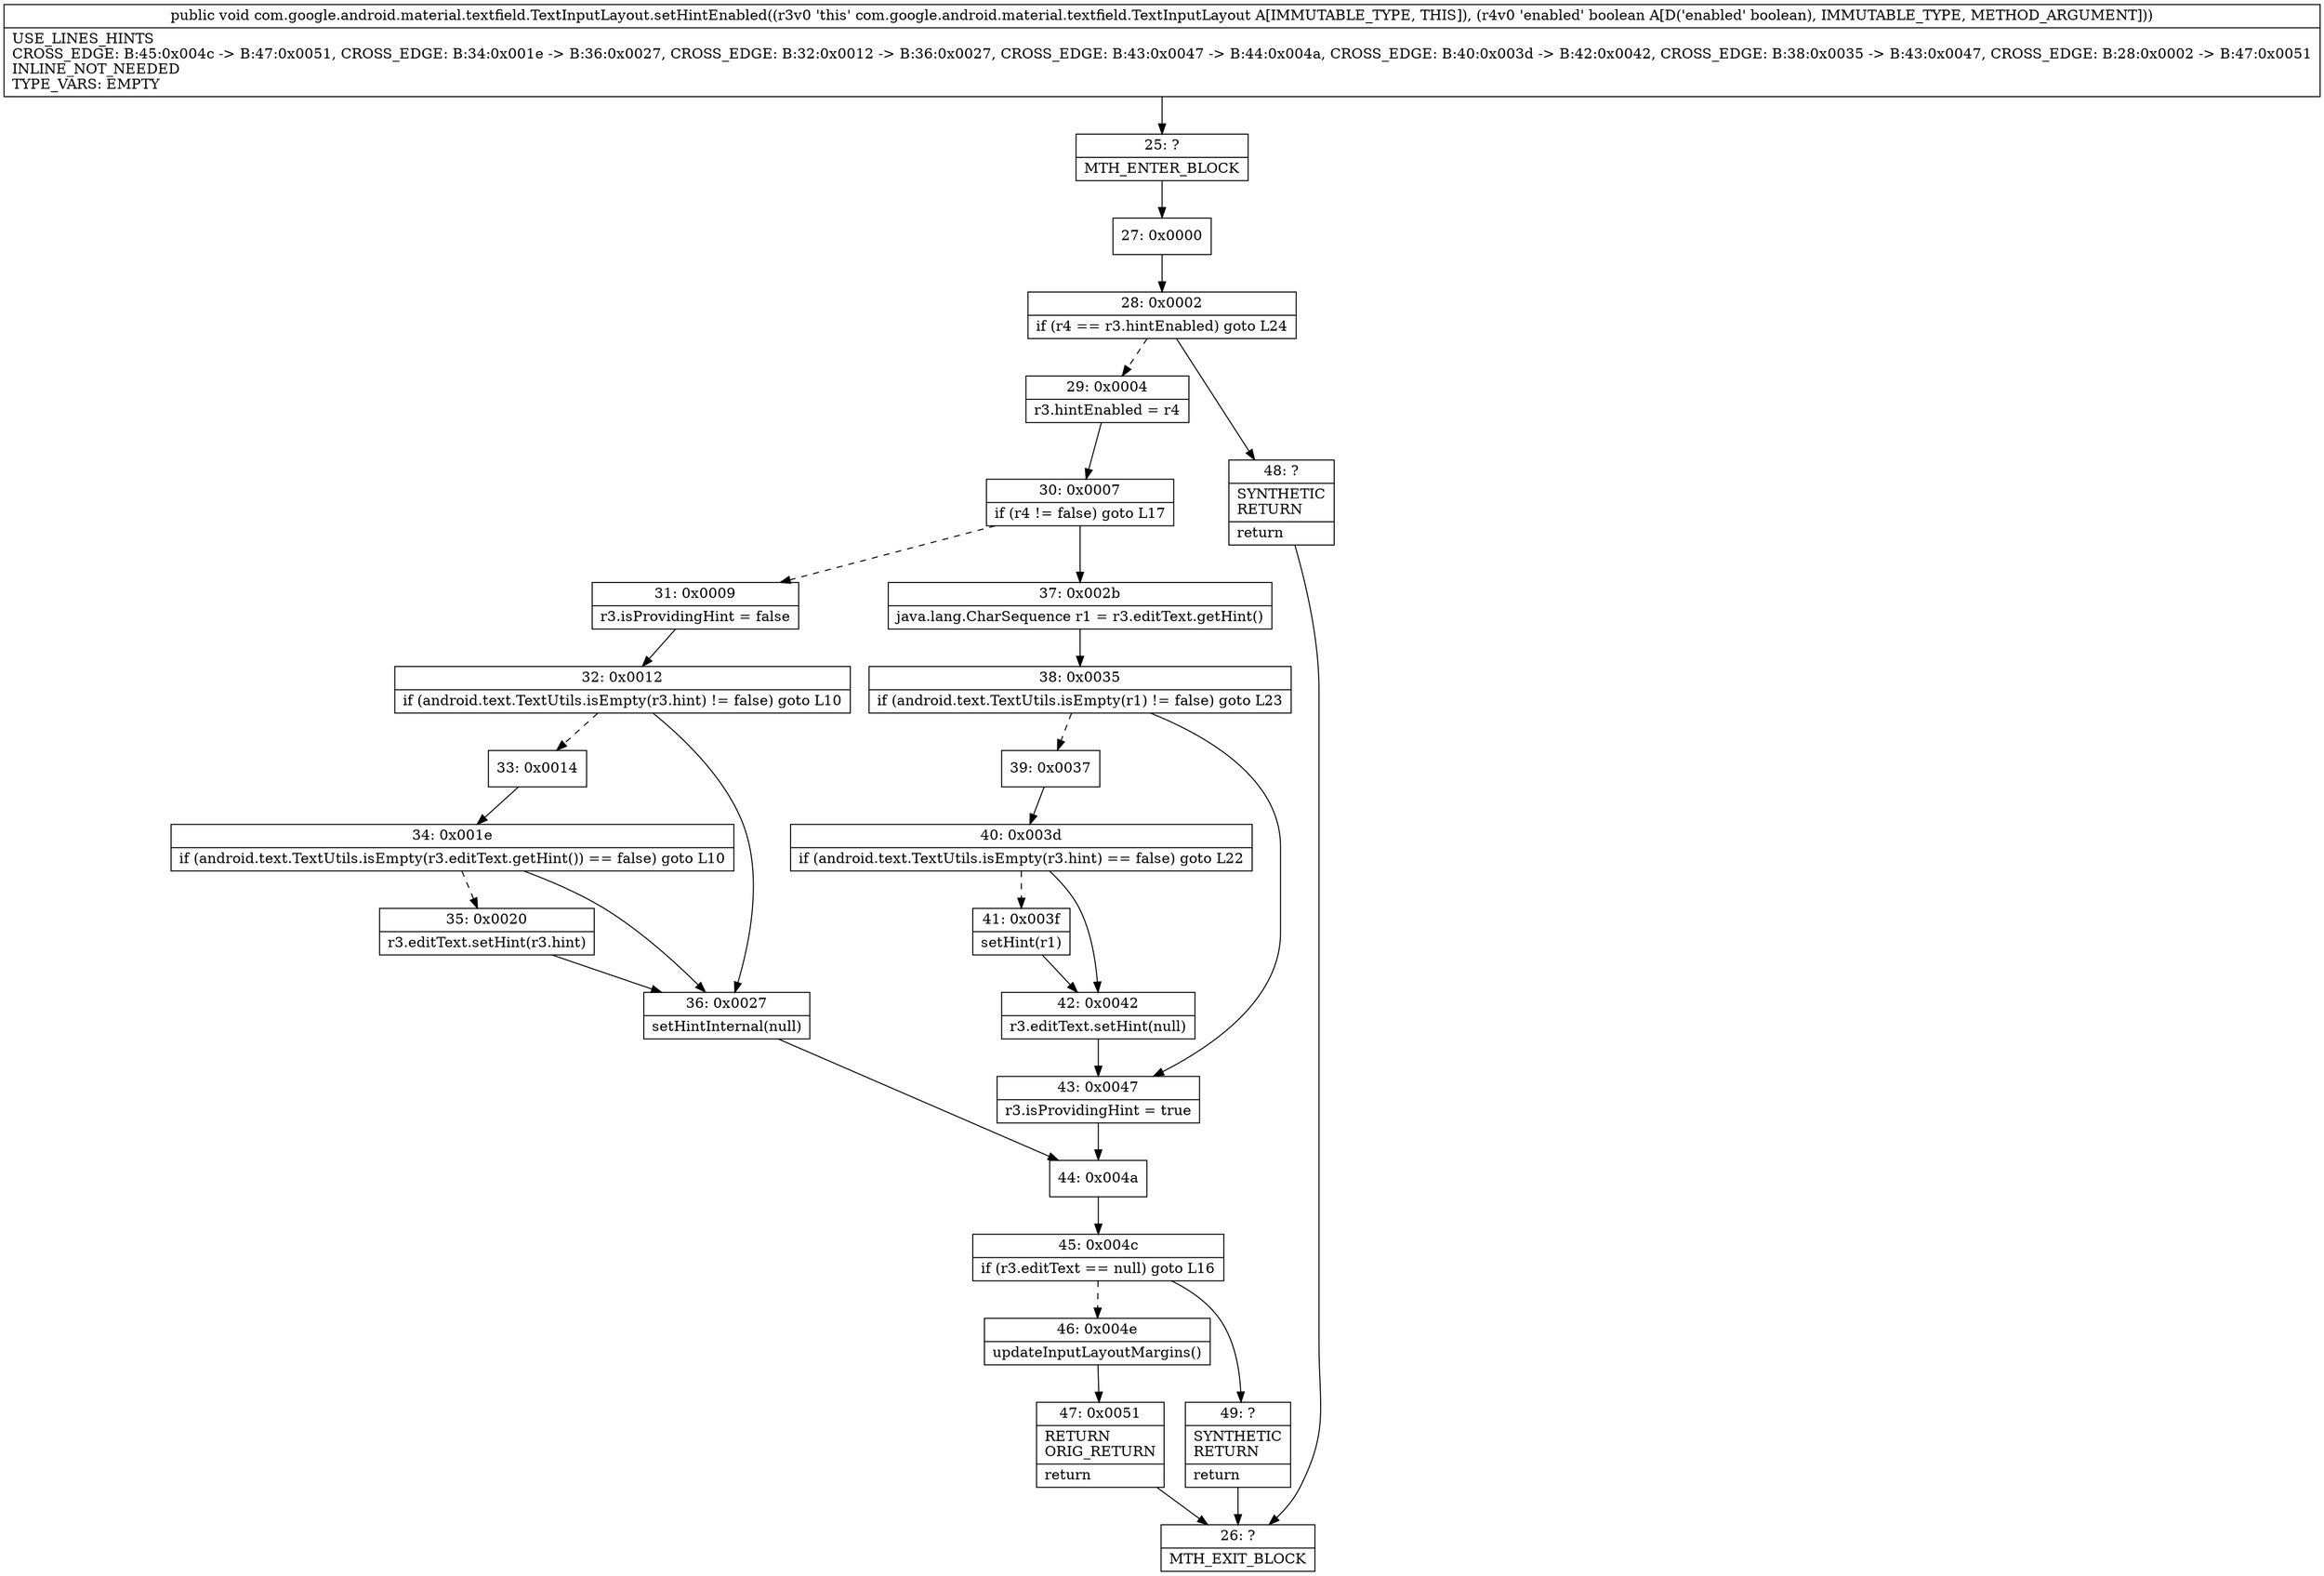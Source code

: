 digraph "CFG forcom.google.android.material.textfield.TextInputLayout.setHintEnabled(Z)V" {
Node_25 [shape=record,label="{25\:\ ?|MTH_ENTER_BLOCK\l}"];
Node_27 [shape=record,label="{27\:\ 0x0000}"];
Node_28 [shape=record,label="{28\:\ 0x0002|if (r4 == r3.hintEnabled) goto L24\l}"];
Node_29 [shape=record,label="{29\:\ 0x0004|r3.hintEnabled = r4\l}"];
Node_30 [shape=record,label="{30\:\ 0x0007|if (r4 != false) goto L17\l}"];
Node_31 [shape=record,label="{31\:\ 0x0009|r3.isProvidingHint = false\l}"];
Node_32 [shape=record,label="{32\:\ 0x0012|if (android.text.TextUtils.isEmpty(r3.hint) != false) goto L10\l}"];
Node_33 [shape=record,label="{33\:\ 0x0014}"];
Node_34 [shape=record,label="{34\:\ 0x001e|if (android.text.TextUtils.isEmpty(r3.editText.getHint()) == false) goto L10\l}"];
Node_35 [shape=record,label="{35\:\ 0x0020|r3.editText.setHint(r3.hint)\l}"];
Node_36 [shape=record,label="{36\:\ 0x0027|setHintInternal(null)\l}"];
Node_44 [shape=record,label="{44\:\ 0x004a}"];
Node_45 [shape=record,label="{45\:\ 0x004c|if (r3.editText == null) goto L16\l}"];
Node_46 [shape=record,label="{46\:\ 0x004e|updateInputLayoutMargins()\l}"];
Node_47 [shape=record,label="{47\:\ 0x0051|RETURN\lORIG_RETURN\l|return\l}"];
Node_26 [shape=record,label="{26\:\ ?|MTH_EXIT_BLOCK\l}"];
Node_49 [shape=record,label="{49\:\ ?|SYNTHETIC\lRETURN\l|return\l}"];
Node_37 [shape=record,label="{37\:\ 0x002b|java.lang.CharSequence r1 = r3.editText.getHint()\l}"];
Node_38 [shape=record,label="{38\:\ 0x0035|if (android.text.TextUtils.isEmpty(r1) != false) goto L23\l}"];
Node_39 [shape=record,label="{39\:\ 0x0037}"];
Node_40 [shape=record,label="{40\:\ 0x003d|if (android.text.TextUtils.isEmpty(r3.hint) == false) goto L22\l}"];
Node_41 [shape=record,label="{41\:\ 0x003f|setHint(r1)\l}"];
Node_42 [shape=record,label="{42\:\ 0x0042|r3.editText.setHint(null)\l}"];
Node_43 [shape=record,label="{43\:\ 0x0047|r3.isProvidingHint = true\l}"];
Node_48 [shape=record,label="{48\:\ ?|SYNTHETIC\lRETURN\l|return\l}"];
MethodNode[shape=record,label="{public void com.google.android.material.textfield.TextInputLayout.setHintEnabled((r3v0 'this' com.google.android.material.textfield.TextInputLayout A[IMMUTABLE_TYPE, THIS]), (r4v0 'enabled' boolean A[D('enabled' boolean), IMMUTABLE_TYPE, METHOD_ARGUMENT]))  | USE_LINES_HINTS\lCROSS_EDGE: B:45:0x004c \-\> B:47:0x0051, CROSS_EDGE: B:34:0x001e \-\> B:36:0x0027, CROSS_EDGE: B:32:0x0012 \-\> B:36:0x0027, CROSS_EDGE: B:43:0x0047 \-\> B:44:0x004a, CROSS_EDGE: B:40:0x003d \-\> B:42:0x0042, CROSS_EDGE: B:38:0x0035 \-\> B:43:0x0047, CROSS_EDGE: B:28:0x0002 \-\> B:47:0x0051\lINLINE_NOT_NEEDED\lTYPE_VARS: EMPTY\l}"];
MethodNode -> Node_25;Node_25 -> Node_27;
Node_27 -> Node_28;
Node_28 -> Node_29[style=dashed];
Node_28 -> Node_48;
Node_29 -> Node_30;
Node_30 -> Node_31[style=dashed];
Node_30 -> Node_37;
Node_31 -> Node_32;
Node_32 -> Node_33[style=dashed];
Node_32 -> Node_36;
Node_33 -> Node_34;
Node_34 -> Node_35[style=dashed];
Node_34 -> Node_36;
Node_35 -> Node_36;
Node_36 -> Node_44;
Node_44 -> Node_45;
Node_45 -> Node_46[style=dashed];
Node_45 -> Node_49;
Node_46 -> Node_47;
Node_47 -> Node_26;
Node_49 -> Node_26;
Node_37 -> Node_38;
Node_38 -> Node_39[style=dashed];
Node_38 -> Node_43;
Node_39 -> Node_40;
Node_40 -> Node_41[style=dashed];
Node_40 -> Node_42;
Node_41 -> Node_42;
Node_42 -> Node_43;
Node_43 -> Node_44;
Node_48 -> Node_26;
}

